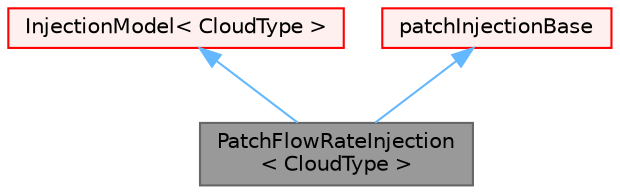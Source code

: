 digraph "PatchFlowRateInjection&lt; CloudType &gt;"
{
 // LATEX_PDF_SIZE
  bgcolor="transparent";
  edge [fontname=Helvetica,fontsize=10,labelfontname=Helvetica,labelfontsize=10];
  node [fontname=Helvetica,fontsize=10,shape=box,height=0.2,width=0.4];
  Node1 [id="Node000001",label="PatchFlowRateInjection\l\< CloudType \>",height=0.2,width=0.4,color="gray40", fillcolor="grey60", style="filled", fontcolor="black",tooltip="Patch injection, by using patch flow rate to determine concentration and velocity."];
  Node2 -> Node1 [id="edge1_Node000001_Node000002",dir="back",color="steelblue1",style="solid",tooltip=" "];
  Node2 [id="Node000002",label="InjectionModel\< CloudType \>",height=0.2,width=0.4,color="red", fillcolor="#FFF0F0", style="filled",URL="$classFoam_1_1InjectionModel.html",tooltip="Templated injection model class."];
  Node33 -> Node1 [id="edge2_Node000001_Node000033",dir="back",color="steelblue1",style="solid",tooltip=" "];
  Node33 [id="Node000033",label="patchInjectionBase",height=0.2,width=0.4,color="red", fillcolor="#FFF0F0", style="filled",URL="$classFoam_1_1patchInjectionBase.html",tooltip=" "];
}

